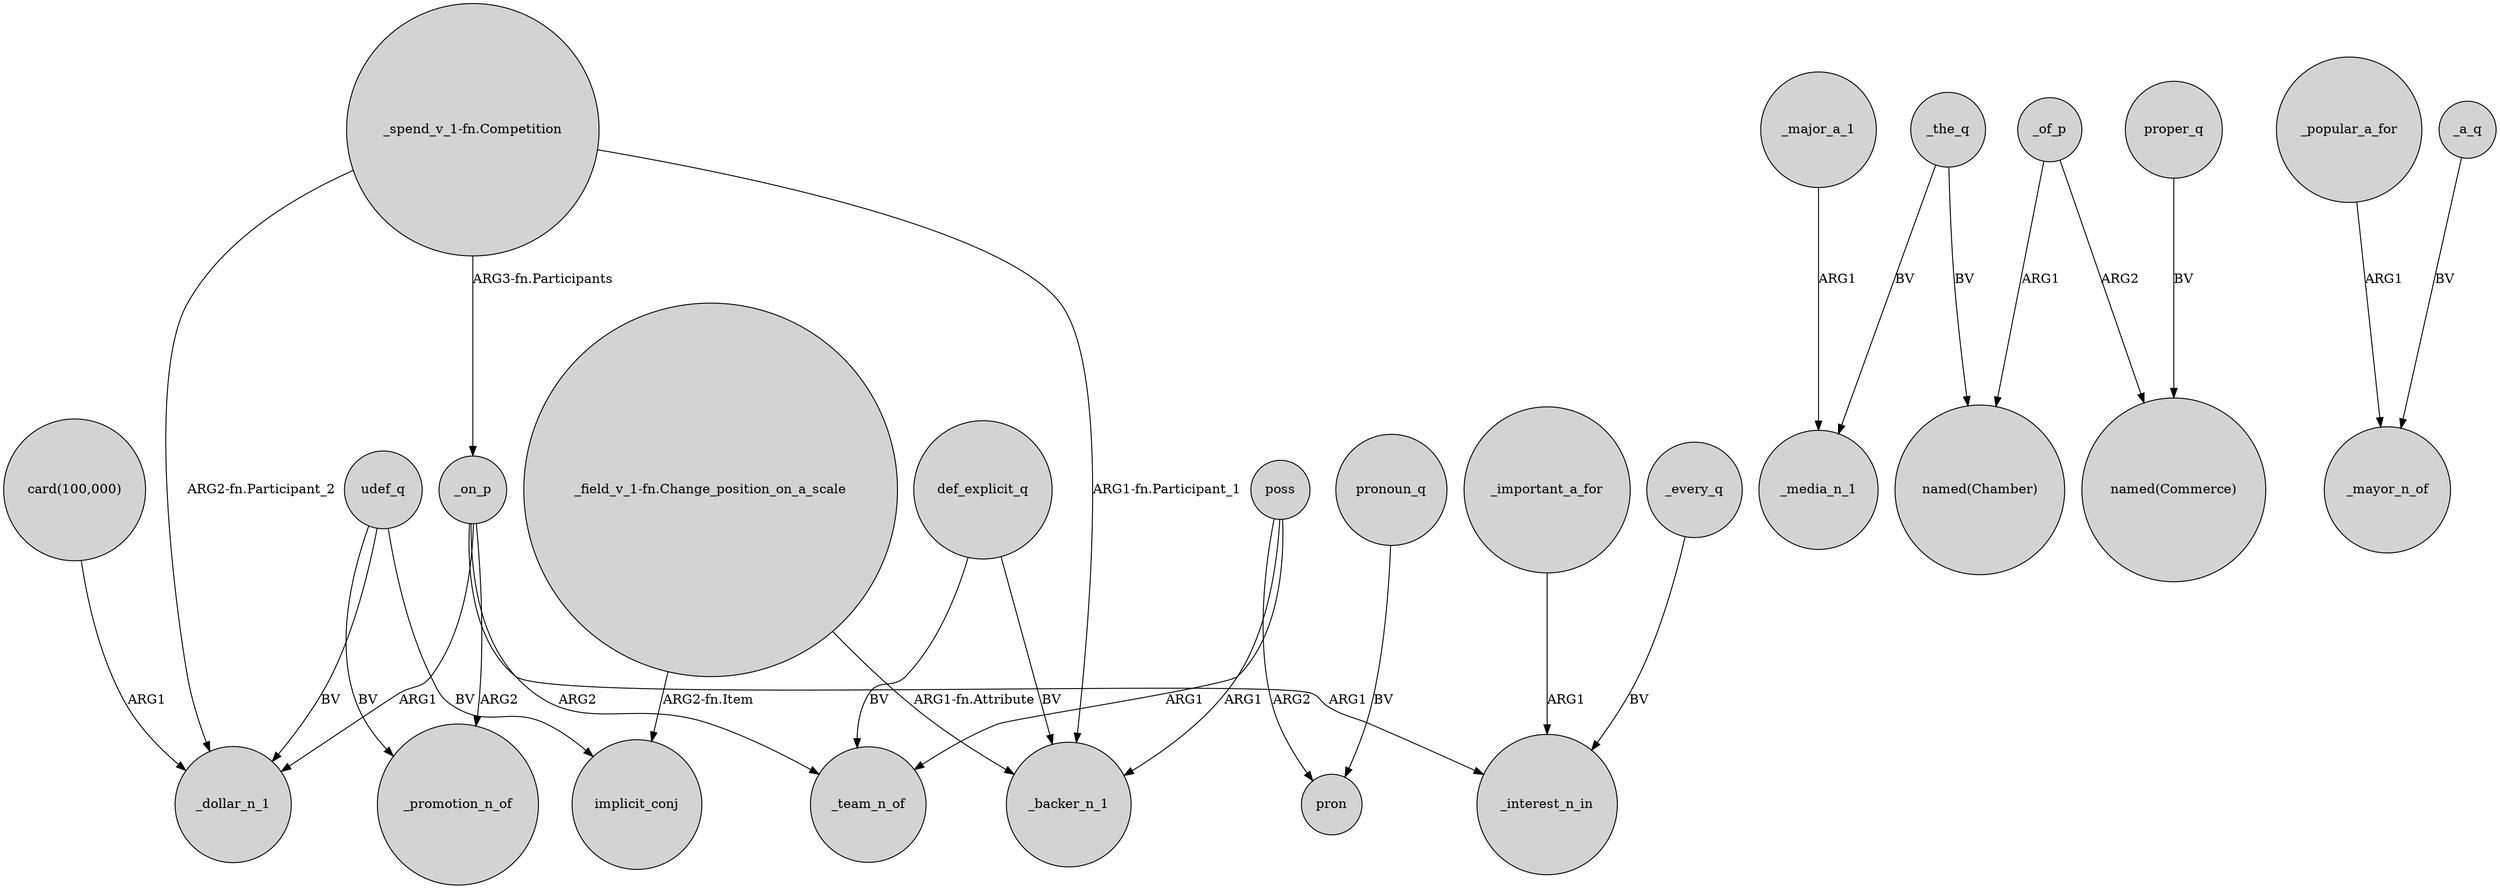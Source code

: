 digraph {
	node [shape=circle style=filled]
	"_spend_v_1-fn.Competition" -> _dollar_n_1 [label="ARG2-fn.Participant_2"]
	_the_q -> _media_n_1 [label=BV]
	_major_a_1 -> _media_n_1 [label=ARG1]
	poss -> _team_n_of [label=ARG1]
	_every_q -> _interest_n_in [label=BV]
	_on_p -> _promotion_n_of [label=ARG2]
	_on_p -> _dollar_n_1 [label=ARG1]
	"card(100,000)" -> _dollar_n_1 [label=ARG1]
	poss -> _backer_n_1 [label=ARG1]
	_popular_a_for -> _mayor_n_of [label=ARG1]
	_on_p -> _interest_n_in [label=ARG1]
	"_spend_v_1-fn.Competition" -> _backer_n_1 [label="ARG1-fn.Participant_1"]
	_important_a_for -> _interest_n_in [label=ARG1]
	"_field_v_1-fn.Change_position_on_a_scale" -> implicit_conj [label="ARG2-fn.Item"]
	_a_q -> _mayor_n_of [label=BV]
	proper_q -> "named(Commerce)" [label=BV]
	pronoun_q -> pron [label=BV]
	poss -> pron [label=ARG2]
	def_explicit_q -> _team_n_of [label=BV]
	_of_p -> "named(Chamber)" [label=ARG1]
	udef_q -> _dollar_n_1 [label=BV]
	"_field_v_1-fn.Change_position_on_a_scale" -> _backer_n_1 [label="ARG1-fn.Attribute"]
	udef_q -> _promotion_n_of [label=BV]
	_on_p -> _team_n_of [label=ARG2]
	_of_p -> "named(Commerce)" [label=ARG2]
	_the_q -> "named(Chamber)" [label=BV]
	udef_q -> implicit_conj [label=BV]
	"_spend_v_1-fn.Competition" -> _on_p [label="ARG3-fn.Participants"]
	def_explicit_q -> _backer_n_1 [label=BV]
}
